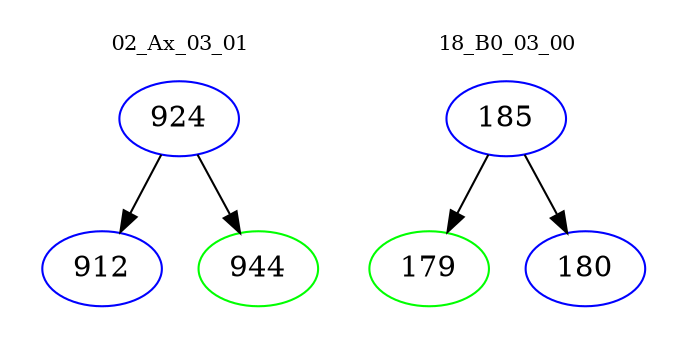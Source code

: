 digraph{
subgraph cluster_0 {
color = white
label = "02_Ax_03_01";
fontsize=10;
T0_924 [label="924", color="blue"]
T0_924 -> T0_912 [color="black"]
T0_912 [label="912", color="blue"]
T0_924 -> T0_944 [color="black"]
T0_944 [label="944", color="green"]
}
subgraph cluster_1 {
color = white
label = "18_B0_03_00";
fontsize=10;
T1_185 [label="185", color="blue"]
T1_185 -> T1_179 [color="black"]
T1_179 [label="179", color="green"]
T1_185 -> T1_180 [color="black"]
T1_180 [label="180", color="blue"]
}
}
